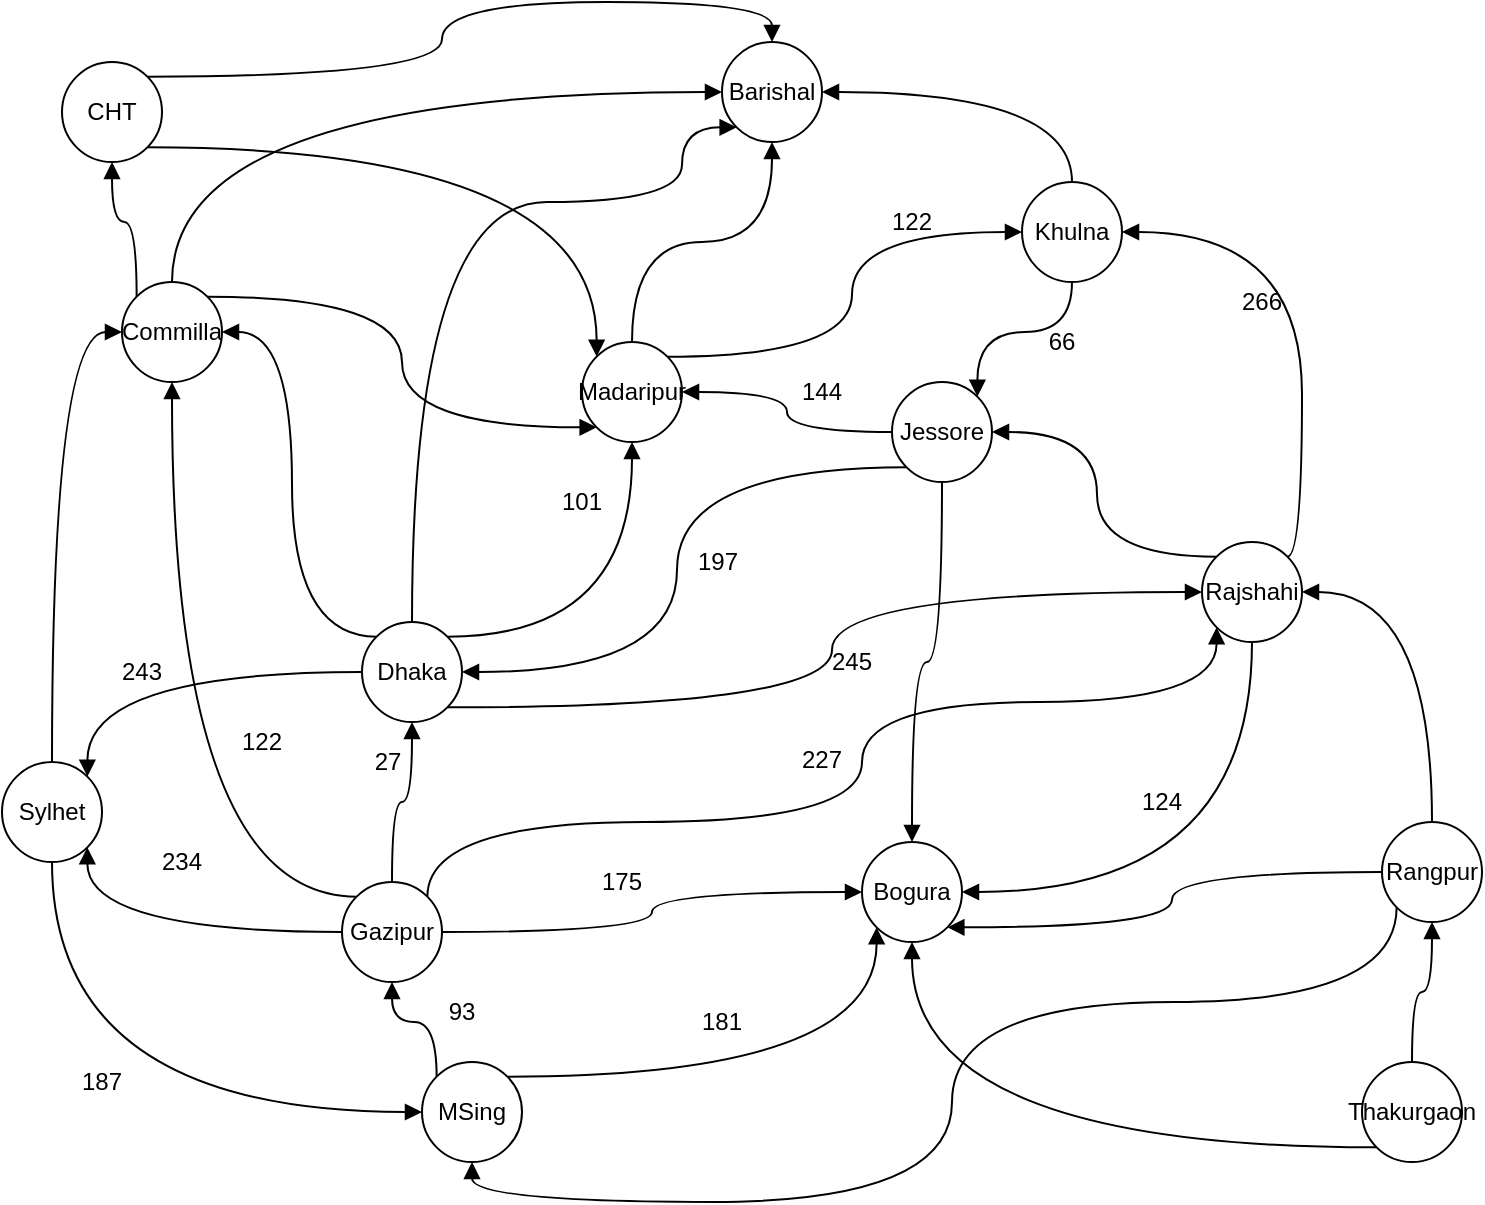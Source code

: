 <mxfile version="13.0.0" type="device"><diagram id="7cVYAEAH3qF8w_2HdWFg" name="Page-1"><mxGraphModel dx="1588" dy="1471" grid="1" gridSize="10" guides="1" tooltips="1" connect="1" arrows="1" fold="1" page="1" pageScale="1" pageWidth="850" pageHeight="1100" math="0" shadow="0"><root><mxCell id="0"/><mxCell id="1" parent="0"/><mxCell id="6LhkuPvgJEEfa5wCkk_z-2" style="edgeStyle=orthogonalEdgeStyle;curved=1;rounded=0;orthogonalLoop=1;jettySize=auto;html=1;exitX=1;exitY=1;exitDx=0;exitDy=0;entryX=0;entryY=0.5;entryDx=0;entryDy=0;startArrow=none;startFill=0;endArrow=block;endFill=1;" edge="1" parent="1" source="y2Ac69zeH7pi4ginIBjs-2" target="y2Ac69zeH7pi4ginIBjs-3"><mxGeometry relative="1" as="geometry"/></mxCell><mxCell id="6LhkuPvgJEEfa5wCkk_z-8" style="edgeStyle=orthogonalEdgeStyle;curved=1;rounded=0;orthogonalLoop=1;jettySize=auto;html=1;exitX=1;exitY=0;exitDx=0;exitDy=0;entryX=0.5;entryY=1;entryDx=0;entryDy=0;startArrow=none;startFill=0;endArrow=block;endFill=1;" edge="1" parent="1" source="y2Ac69zeH7pi4ginIBjs-2" target="y2Ac69zeH7pi4ginIBjs-11"><mxGeometry relative="1" as="geometry"/></mxCell><mxCell id="6LhkuPvgJEEfa5wCkk_z-10" style="edgeStyle=orthogonalEdgeStyle;curved=1;rounded=0;orthogonalLoop=1;jettySize=auto;html=1;exitX=0;exitY=0.5;exitDx=0;exitDy=0;entryX=1;entryY=0;entryDx=0;entryDy=0;startArrow=none;startFill=0;endArrow=block;endFill=1;" edge="1" parent="1" source="y2Ac69zeH7pi4ginIBjs-2" target="y2Ac69zeH7pi4ginIBjs-16"><mxGeometry relative="1" as="geometry"/></mxCell><mxCell id="6LhkuPvgJEEfa5wCkk_z-21" style="edgeStyle=orthogonalEdgeStyle;curved=1;rounded=0;orthogonalLoop=1;jettySize=auto;html=1;exitX=0.5;exitY=0;exitDx=0;exitDy=0;entryX=0;entryY=1;entryDx=0;entryDy=0;startArrow=none;startFill=0;endArrow=block;endFill=1;" edge="1" parent="1" source="y2Ac69zeH7pi4ginIBjs-2" target="y2Ac69zeH7pi4ginIBjs-29"><mxGeometry relative="1" as="geometry"><Array as="points"><mxPoint x="185" y="-70"/><mxPoint x="320" y="-70"/><mxPoint x="320" y="-107"/></Array></mxGeometry></mxCell><mxCell id="6LhkuPvgJEEfa5wCkk_z-25" style="edgeStyle=orthogonalEdgeStyle;curved=1;rounded=0;orthogonalLoop=1;jettySize=auto;html=1;exitX=0;exitY=0;exitDx=0;exitDy=0;entryX=1;entryY=0.5;entryDx=0;entryDy=0;startArrow=none;startFill=0;endArrow=block;endFill=1;" edge="1" parent="1" source="y2Ac69zeH7pi4ginIBjs-2" target="y2Ac69zeH7pi4ginIBjs-27"><mxGeometry relative="1" as="geometry"/></mxCell><mxCell id="y2Ac69zeH7pi4ginIBjs-2" value="Dhaka" style="ellipse;whiteSpace=wrap;html=1;aspect=fixed;" parent="1" vertex="1"><mxGeometry x="160" y="140" width="50" height="50" as="geometry"/></mxCell><mxCell id="6LhkuPvgJEEfa5wCkk_z-3" style="edgeStyle=orthogonalEdgeStyle;curved=1;rounded=0;orthogonalLoop=1;jettySize=auto;html=1;exitX=0.5;exitY=1;exitDx=0;exitDy=0;entryX=1;entryY=0.5;entryDx=0;entryDy=0;startArrow=none;startFill=0;endArrow=block;endFill=1;" edge="1" parent="1" source="y2Ac69zeH7pi4ginIBjs-3" target="y2Ac69zeH7pi4ginIBjs-5"><mxGeometry relative="1" as="geometry"/></mxCell><mxCell id="6LhkuPvgJEEfa5wCkk_z-4" style="edgeStyle=orthogonalEdgeStyle;curved=1;rounded=0;orthogonalLoop=1;jettySize=auto;html=1;exitX=1;exitY=0;exitDx=0;exitDy=0;entryX=1;entryY=0.5;entryDx=0;entryDy=0;startArrow=none;startFill=0;endArrow=block;endFill=1;" edge="1" parent="1" source="y2Ac69zeH7pi4ginIBjs-3" target="y2Ac69zeH7pi4ginIBjs-7"><mxGeometry relative="1" as="geometry"><Array as="points"><mxPoint x="630" y="107"/><mxPoint x="630" y="-55"/></Array></mxGeometry></mxCell><mxCell id="6LhkuPvgJEEfa5wCkk_z-30" style="edgeStyle=orthogonalEdgeStyle;curved=1;rounded=0;orthogonalLoop=1;jettySize=auto;html=1;exitX=0;exitY=0;exitDx=0;exitDy=0;entryX=1;entryY=0.5;entryDx=0;entryDy=0;startArrow=none;startFill=0;endArrow=block;endFill=1;" edge="1" parent="1" source="y2Ac69zeH7pi4ginIBjs-3" target="y2Ac69zeH7pi4ginIBjs-9"><mxGeometry relative="1" as="geometry"/></mxCell><mxCell id="y2Ac69zeH7pi4ginIBjs-3" value="Rajshahi" style="ellipse;whiteSpace=wrap;html=1;aspect=fixed;" parent="1" vertex="1"><mxGeometry x="580" y="100" width="50" height="50" as="geometry"/></mxCell><mxCell id="y2Ac69zeH7pi4ginIBjs-5" value="Bogura" style="ellipse;whiteSpace=wrap;html=1;aspect=fixed;" parent="1" vertex="1"><mxGeometry x="410" y="250" width="50" height="50" as="geometry"/></mxCell><mxCell id="6LhkuPvgJEEfa5wCkk_z-5" style="edgeStyle=orthogonalEdgeStyle;curved=1;rounded=0;orthogonalLoop=1;jettySize=auto;html=1;exitX=0.5;exitY=1;exitDx=0;exitDy=0;entryX=1;entryY=0;entryDx=0;entryDy=0;startArrow=none;startFill=0;endArrow=block;endFill=1;" edge="1" parent="1" source="y2Ac69zeH7pi4ginIBjs-7" target="y2Ac69zeH7pi4ginIBjs-9"><mxGeometry relative="1" as="geometry"/></mxCell><mxCell id="6LhkuPvgJEEfa5wCkk_z-19" style="edgeStyle=orthogonalEdgeStyle;curved=1;rounded=0;orthogonalLoop=1;jettySize=auto;html=1;exitX=0.5;exitY=0;exitDx=0;exitDy=0;entryX=1;entryY=0.5;entryDx=0;entryDy=0;startArrow=none;startFill=0;endArrow=block;endFill=1;" edge="1" parent="1" source="y2Ac69zeH7pi4ginIBjs-7" target="y2Ac69zeH7pi4ginIBjs-29"><mxGeometry relative="1" as="geometry"/></mxCell><mxCell id="y2Ac69zeH7pi4ginIBjs-7" value="Khulna" style="ellipse;whiteSpace=wrap;html=1;aspect=fixed;" parent="1" vertex="1"><mxGeometry x="490" y="-80" width="50" height="50" as="geometry"/></mxCell><mxCell id="6LhkuPvgJEEfa5wCkk_z-6" style="edgeStyle=orthogonalEdgeStyle;curved=1;rounded=0;orthogonalLoop=1;jettySize=auto;html=1;exitX=0;exitY=0.5;exitDx=0;exitDy=0;entryX=1;entryY=0.5;entryDx=0;entryDy=0;startArrow=none;startFill=0;endArrow=block;endFill=1;" edge="1" parent="1" source="y2Ac69zeH7pi4ginIBjs-9" target="y2Ac69zeH7pi4ginIBjs-11"><mxGeometry relative="1" as="geometry"/></mxCell><mxCell id="6LhkuPvgJEEfa5wCkk_z-7" style="edgeStyle=orthogonalEdgeStyle;curved=1;rounded=0;orthogonalLoop=1;jettySize=auto;html=1;exitX=0;exitY=1;exitDx=0;exitDy=0;entryX=1;entryY=0.5;entryDx=0;entryDy=0;startArrow=none;startFill=0;endArrow=block;endFill=1;" edge="1" parent="1" source="y2Ac69zeH7pi4ginIBjs-9" target="y2Ac69zeH7pi4ginIBjs-2"><mxGeometry relative="1" as="geometry"/></mxCell><mxCell id="6LhkuPvgJEEfa5wCkk_z-29" style="edgeStyle=orthogonalEdgeStyle;curved=1;rounded=0;orthogonalLoop=1;jettySize=auto;html=1;exitX=0.5;exitY=1;exitDx=0;exitDy=0;entryX=0.5;entryY=0;entryDx=0;entryDy=0;startArrow=none;startFill=0;endArrow=block;endFill=1;" edge="1" parent="1" source="y2Ac69zeH7pi4ginIBjs-9" target="y2Ac69zeH7pi4ginIBjs-5"><mxGeometry relative="1" as="geometry"/></mxCell><mxCell id="y2Ac69zeH7pi4ginIBjs-9" value="Jessore" style="ellipse;whiteSpace=wrap;html=1;aspect=fixed;" parent="1" vertex="1"><mxGeometry x="425" y="20" width="50" height="50" as="geometry"/></mxCell><mxCell id="6LhkuPvgJEEfa5wCkk_z-9" style="edgeStyle=orthogonalEdgeStyle;curved=1;rounded=0;orthogonalLoop=1;jettySize=auto;html=1;exitX=1;exitY=0;exitDx=0;exitDy=0;entryX=0;entryY=0.5;entryDx=0;entryDy=0;startArrow=none;startFill=0;endArrow=block;endFill=1;" edge="1" parent="1" source="y2Ac69zeH7pi4ginIBjs-11" target="y2Ac69zeH7pi4ginIBjs-7"><mxGeometry relative="1" as="geometry"/></mxCell><mxCell id="6LhkuPvgJEEfa5wCkk_z-20" style="edgeStyle=orthogonalEdgeStyle;curved=1;rounded=0;orthogonalLoop=1;jettySize=auto;html=1;exitX=0.5;exitY=0;exitDx=0;exitDy=0;entryX=0.5;entryY=1;entryDx=0;entryDy=0;startArrow=none;startFill=0;endArrow=block;endFill=1;" edge="1" parent="1" source="y2Ac69zeH7pi4ginIBjs-11" target="y2Ac69zeH7pi4ginIBjs-29"><mxGeometry relative="1" as="geometry"/></mxCell><mxCell id="y2Ac69zeH7pi4ginIBjs-11" value="Madaripur" style="ellipse;whiteSpace=wrap;html=1;aspect=fixed;" parent="1" vertex="1"><mxGeometry x="270" width="50" height="50" as="geometry"/></mxCell><mxCell id="6LhkuPvgJEEfa5wCkk_z-11" style="edgeStyle=orthogonalEdgeStyle;curved=1;rounded=0;orthogonalLoop=1;jettySize=auto;html=1;exitX=0.5;exitY=1;exitDx=0;exitDy=0;entryX=0;entryY=0.5;entryDx=0;entryDy=0;startArrow=none;startFill=0;endArrow=block;endFill=1;" edge="1" parent="1" source="y2Ac69zeH7pi4ginIBjs-16" target="y2Ac69zeH7pi4ginIBjs-18"><mxGeometry relative="1" as="geometry"/></mxCell><mxCell id="6LhkuPvgJEEfa5wCkk_z-26" style="edgeStyle=orthogonalEdgeStyle;curved=1;rounded=0;orthogonalLoop=1;jettySize=auto;html=1;exitX=0.5;exitY=0;exitDx=0;exitDy=0;entryX=0;entryY=0.5;entryDx=0;entryDy=0;startArrow=none;startFill=0;endArrow=block;endFill=1;" edge="1" parent="1" source="y2Ac69zeH7pi4ginIBjs-16" target="y2Ac69zeH7pi4ginIBjs-27"><mxGeometry relative="1" as="geometry"/></mxCell><mxCell id="y2Ac69zeH7pi4ginIBjs-16" value="Sylhet" style="ellipse;whiteSpace=wrap;html=1;aspect=fixed;" parent="1" vertex="1"><mxGeometry x="-20" y="210" width="50" height="50" as="geometry"/></mxCell><mxCell id="6LhkuPvgJEEfa5wCkk_z-12" style="edgeStyle=orthogonalEdgeStyle;curved=1;rounded=0;orthogonalLoop=1;jettySize=auto;html=1;exitX=0;exitY=0;exitDx=0;exitDy=0;entryX=0.5;entryY=1;entryDx=0;entryDy=0;startArrow=none;startFill=0;endArrow=block;endFill=1;" edge="1" parent="1" source="y2Ac69zeH7pi4ginIBjs-18" target="y2Ac69zeH7pi4ginIBjs-20"><mxGeometry relative="1" as="geometry"/></mxCell><mxCell id="6LhkuPvgJEEfa5wCkk_z-14" style="edgeStyle=orthogonalEdgeStyle;curved=1;rounded=0;orthogonalLoop=1;jettySize=auto;html=1;exitX=1;exitY=0;exitDx=0;exitDy=0;entryX=0;entryY=1;entryDx=0;entryDy=0;startArrow=none;startFill=0;endArrow=block;endFill=1;" edge="1" parent="1" source="y2Ac69zeH7pi4ginIBjs-18" target="y2Ac69zeH7pi4ginIBjs-5"><mxGeometry relative="1" as="geometry"/></mxCell><mxCell id="y2Ac69zeH7pi4ginIBjs-18" value="MSing" style="ellipse;whiteSpace=wrap;html=1;aspect=fixed;" parent="1" vertex="1"><mxGeometry x="190" y="360" width="50" height="50" as="geometry"/></mxCell><mxCell id="6LhkuPvgJEEfa5wCkk_z-13" style="edgeStyle=orthogonalEdgeStyle;curved=1;rounded=0;orthogonalLoop=1;jettySize=auto;html=1;exitX=0.5;exitY=0;exitDx=0;exitDy=0;entryX=0.5;entryY=1;entryDx=0;entryDy=0;startArrow=none;startFill=0;endArrow=block;endFill=1;" edge="1" parent="1" source="y2Ac69zeH7pi4ginIBjs-20" target="y2Ac69zeH7pi4ginIBjs-2"><mxGeometry relative="1" as="geometry"/></mxCell><mxCell id="6LhkuPvgJEEfa5wCkk_z-15" style="edgeStyle=orthogonalEdgeStyle;curved=1;rounded=0;orthogonalLoop=1;jettySize=auto;html=1;exitX=0;exitY=0.5;exitDx=0;exitDy=0;entryX=1;entryY=1;entryDx=0;entryDy=0;startArrow=none;startFill=0;endArrow=block;endFill=1;" edge="1" parent="1" source="y2Ac69zeH7pi4ginIBjs-20" target="y2Ac69zeH7pi4ginIBjs-16"><mxGeometry relative="1" as="geometry"/></mxCell><mxCell id="6LhkuPvgJEEfa5wCkk_z-16" style="edgeStyle=orthogonalEdgeStyle;curved=1;rounded=0;orthogonalLoop=1;jettySize=auto;html=1;exitX=1;exitY=0.5;exitDx=0;exitDy=0;entryX=0;entryY=0.5;entryDx=0;entryDy=0;startArrow=none;startFill=0;endArrow=block;endFill=1;" edge="1" parent="1" source="y2Ac69zeH7pi4ginIBjs-20" target="y2Ac69zeH7pi4ginIBjs-5"><mxGeometry relative="1" as="geometry"/></mxCell><mxCell id="6LhkuPvgJEEfa5wCkk_z-17" style="edgeStyle=orthogonalEdgeStyle;curved=1;rounded=0;orthogonalLoop=1;jettySize=auto;html=1;exitX=1;exitY=0;exitDx=0;exitDy=0;entryX=0;entryY=1;entryDx=0;entryDy=0;startArrow=none;startFill=0;endArrow=block;endFill=1;" edge="1" parent="1" source="y2Ac69zeH7pi4ginIBjs-20" target="y2Ac69zeH7pi4ginIBjs-3"><mxGeometry relative="1" as="geometry"><Array as="points"><mxPoint x="193" y="240"/><mxPoint x="410" y="240"/><mxPoint x="410" y="180"/><mxPoint x="587" y="180"/></Array></mxGeometry></mxCell><mxCell id="6LhkuPvgJEEfa5wCkk_z-18" style="edgeStyle=orthogonalEdgeStyle;curved=1;rounded=0;orthogonalLoop=1;jettySize=auto;html=1;exitX=0;exitY=0;exitDx=0;exitDy=0;entryX=0.5;entryY=1;entryDx=0;entryDy=0;startArrow=none;startFill=0;endArrow=block;endFill=1;" edge="1" parent="1" source="y2Ac69zeH7pi4ginIBjs-20" target="y2Ac69zeH7pi4ginIBjs-27"><mxGeometry relative="1" as="geometry"/></mxCell><mxCell id="y2Ac69zeH7pi4ginIBjs-20" value="Gazipur" style="ellipse;whiteSpace=wrap;html=1;aspect=fixed;" parent="1" vertex="1"><mxGeometry x="150" y="270" width="50" height="50" as="geometry"/></mxCell><mxCell id="6LhkuPvgJEEfa5wCkk_z-22" style="edgeStyle=orthogonalEdgeStyle;curved=1;rounded=0;orthogonalLoop=1;jettySize=auto;html=1;exitX=1;exitY=0;exitDx=0;exitDy=0;entryX=0;entryY=1;entryDx=0;entryDy=0;startArrow=none;startFill=0;endArrow=block;endFill=1;" edge="1" parent="1" source="y2Ac69zeH7pi4ginIBjs-27" target="y2Ac69zeH7pi4ginIBjs-11"><mxGeometry relative="1" as="geometry"/></mxCell><mxCell id="6LhkuPvgJEEfa5wCkk_z-23" style="edgeStyle=orthogonalEdgeStyle;curved=1;rounded=0;orthogonalLoop=1;jettySize=auto;html=1;exitX=0.5;exitY=0;exitDx=0;exitDy=0;entryX=0;entryY=0.5;entryDx=0;entryDy=0;startArrow=none;startFill=0;endArrow=block;endFill=1;" edge="1" parent="1" source="y2Ac69zeH7pi4ginIBjs-27" target="y2Ac69zeH7pi4ginIBjs-29"><mxGeometry relative="1" as="geometry"/></mxCell><mxCell id="6LhkuPvgJEEfa5wCkk_z-24" style="edgeStyle=orthogonalEdgeStyle;curved=1;rounded=0;orthogonalLoop=1;jettySize=auto;html=1;exitX=0;exitY=0;exitDx=0;exitDy=0;startArrow=none;startFill=0;endArrow=block;endFill=1;" edge="1" parent="1" source="y2Ac69zeH7pi4ginIBjs-27" target="y2Ac69zeH7pi4ginIBjs-35"><mxGeometry relative="1" as="geometry"/></mxCell><mxCell id="y2Ac69zeH7pi4ginIBjs-27" value="Commilla" style="ellipse;whiteSpace=wrap;html=1;aspect=fixed;" parent="1" vertex="1"><mxGeometry x="40" y="-30" width="50" height="50" as="geometry"/></mxCell><mxCell id="y2Ac69zeH7pi4ginIBjs-29" value="Barishal" style="ellipse;whiteSpace=wrap;html=1;aspect=fixed;" parent="1" vertex="1"><mxGeometry x="340" y="-150" width="50" height="50" as="geometry"/></mxCell><mxCell id="6LhkuPvgJEEfa5wCkk_z-31" style="edgeStyle=orthogonalEdgeStyle;curved=1;rounded=0;orthogonalLoop=1;jettySize=auto;html=1;exitX=1;exitY=0;exitDx=0;exitDy=0;entryX=0.5;entryY=0;entryDx=0;entryDy=0;startArrow=none;startFill=0;endArrow=block;endFill=1;" edge="1" parent="1" source="y2Ac69zeH7pi4ginIBjs-35" target="y2Ac69zeH7pi4ginIBjs-29"><mxGeometry relative="1" as="geometry"/></mxCell><mxCell id="6LhkuPvgJEEfa5wCkk_z-32" style="edgeStyle=orthogonalEdgeStyle;curved=1;rounded=0;orthogonalLoop=1;jettySize=auto;html=1;exitX=1;exitY=1;exitDx=0;exitDy=0;entryX=0;entryY=0;entryDx=0;entryDy=0;startArrow=none;startFill=0;endArrow=block;endFill=1;" edge="1" parent="1" source="y2Ac69zeH7pi4ginIBjs-35" target="y2Ac69zeH7pi4ginIBjs-11"><mxGeometry relative="1" as="geometry"/></mxCell><mxCell id="y2Ac69zeH7pi4ginIBjs-35" value="CHT" style="ellipse;whiteSpace=wrap;html=1;aspect=fixed;" parent="1" vertex="1"><mxGeometry x="10" y="-140" width="50" height="50" as="geometry"/></mxCell><mxCell id="6LhkuPvgJEEfa5wCkk_z-27" style="edgeStyle=orthogonalEdgeStyle;curved=1;rounded=0;orthogonalLoop=1;jettySize=auto;html=1;exitX=0;exitY=0.5;exitDx=0;exitDy=0;entryX=1;entryY=1;entryDx=0;entryDy=0;startArrow=none;startFill=0;endArrow=block;endFill=1;" edge="1" parent="1" source="y2Ac69zeH7pi4ginIBjs-39" target="y2Ac69zeH7pi4ginIBjs-5"><mxGeometry relative="1" as="geometry"/></mxCell><mxCell id="6LhkuPvgJEEfa5wCkk_z-28" style="edgeStyle=orthogonalEdgeStyle;curved=1;rounded=0;orthogonalLoop=1;jettySize=auto;html=1;exitX=0.5;exitY=0;exitDx=0;exitDy=0;entryX=1;entryY=0.5;entryDx=0;entryDy=0;startArrow=none;startFill=0;endArrow=block;endFill=1;" edge="1" parent="1" source="y2Ac69zeH7pi4ginIBjs-39" target="y2Ac69zeH7pi4ginIBjs-3"><mxGeometry relative="1" as="geometry"/></mxCell><mxCell id="6LhkuPvgJEEfa5wCkk_z-35" style="edgeStyle=orthogonalEdgeStyle;curved=1;rounded=0;orthogonalLoop=1;jettySize=auto;html=1;exitX=0;exitY=1;exitDx=0;exitDy=0;entryX=0.5;entryY=1;entryDx=0;entryDy=0;startArrow=none;startFill=0;endArrow=block;endFill=1;" edge="1" parent="1" source="y2Ac69zeH7pi4ginIBjs-39" target="y2Ac69zeH7pi4ginIBjs-18"><mxGeometry relative="1" as="geometry"><Array as="points"><mxPoint x="677" y="330"/><mxPoint x="455" y="330"/><mxPoint x="455" y="430"/><mxPoint x="215" y="430"/></Array></mxGeometry></mxCell><mxCell id="y2Ac69zeH7pi4ginIBjs-39" value="Rangpur" style="ellipse;whiteSpace=wrap;html=1;aspect=fixed;" parent="1" vertex="1"><mxGeometry x="670" y="240" width="50" height="50" as="geometry"/></mxCell><mxCell id="6LhkuPvgJEEfa5wCkk_z-33" style="edgeStyle=orthogonalEdgeStyle;curved=1;rounded=0;orthogonalLoop=1;jettySize=auto;html=1;exitX=0.5;exitY=0;exitDx=0;exitDy=0;entryX=0.5;entryY=1;entryDx=0;entryDy=0;startArrow=none;startFill=0;endArrow=block;endFill=1;" edge="1" parent="1" source="y2Ac69zeH7pi4ginIBjs-46" target="y2Ac69zeH7pi4ginIBjs-39"><mxGeometry relative="1" as="geometry"/></mxCell><mxCell id="6LhkuPvgJEEfa5wCkk_z-34" style="edgeStyle=orthogonalEdgeStyle;curved=1;rounded=0;orthogonalLoop=1;jettySize=auto;html=1;exitX=0;exitY=1;exitDx=0;exitDy=0;entryX=0.5;entryY=1;entryDx=0;entryDy=0;startArrow=none;startFill=0;endArrow=block;endFill=1;" edge="1" parent="1" source="y2Ac69zeH7pi4ginIBjs-46" target="y2Ac69zeH7pi4ginIBjs-5"><mxGeometry relative="1" as="geometry"/></mxCell><mxCell id="y2Ac69zeH7pi4ginIBjs-46" value="Thakurgaon" style="ellipse;whiteSpace=wrap;html=1;aspect=fixed;" parent="1" vertex="1"><mxGeometry x="660" y="360" width="50" height="50" as="geometry"/></mxCell><mxCell id="y2Ac69zeH7pi4ginIBjs-51" value="245" style="text;html=1;strokeColor=none;fillColor=none;align=center;verticalAlign=middle;whiteSpace=wrap;rounded=0;" parent="1" vertex="1"><mxGeometry x="385" y="150" width="40" height="20" as="geometry"/></mxCell><mxCell id="y2Ac69zeH7pi4ginIBjs-52" value="124" style="text;html=1;strokeColor=none;fillColor=none;align=center;verticalAlign=middle;whiteSpace=wrap;rounded=0;" parent="1" vertex="1"><mxGeometry x="540" y="220" width="40" height="20" as="geometry"/></mxCell><mxCell id="y2Ac69zeH7pi4ginIBjs-53" value="266" style="text;html=1;strokeColor=none;fillColor=none;align=center;verticalAlign=middle;whiteSpace=wrap;rounded=0;" parent="1" vertex="1"><mxGeometry x="590" y="-30" width="40" height="20" as="geometry"/></mxCell><mxCell id="y2Ac69zeH7pi4ginIBjs-54" value="66" style="text;html=1;strokeColor=none;fillColor=none;align=center;verticalAlign=middle;whiteSpace=wrap;rounded=0;" parent="1" vertex="1"><mxGeometry x="490" y="-10" width="40" height="20" as="geometry"/></mxCell><mxCell id="y2Ac69zeH7pi4ginIBjs-55" value="144" style="text;html=1;strokeColor=none;fillColor=none;align=center;verticalAlign=middle;whiteSpace=wrap;rounded=0;" parent="1" vertex="1"><mxGeometry x="370" y="15" width="40" height="20" as="geometry"/></mxCell><mxCell id="y2Ac69zeH7pi4ginIBjs-56" value="197" style="text;html=1;strokeColor=none;fillColor=none;align=center;verticalAlign=middle;whiteSpace=wrap;rounded=0;" parent="1" vertex="1"><mxGeometry x="318" y="100" width="40" height="20" as="geometry"/></mxCell><mxCell id="y2Ac69zeH7pi4ginIBjs-57" value="101" style="text;html=1;strokeColor=none;fillColor=none;align=center;verticalAlign=middle;whiteSpace=wrap;rounded=0;" parent="1" vertex="1"><mxGeometry x="250" y="70" width="40" height="20" as="geometry"/></mxCell><mxCell id="y2Ac69zeH7pi4ginIBjs-58" value="122" style="text;html=1;strokeColor=none;fillColor=none;align=center;verticalAlign=middle;whiteSpace=wrap;rounded=0;" parent="1" vertex="1"><mxGeometry x="415" y="-70" width="40" height="20" as="geometry"/></mxCell><mxCell id="y2Ac69zeH7pi4ginIBjs-59" value="243" style="text;html=1;strokeColor=none;fillColor=none;align=center;verticalAlign=middle;whiteSpace=wrap;rounded=0;" parent="1" vertex="1"><mxGeometry x="30" y="160" width="40" height="10" as="geometry"/></mxCell><mxCell id="y2Ac69zeH7pi4ginIBjs-60" value="187" style="text;html=1;strokeColor=none;fillColor=none;align=center;verticalAlign=middle;whiteSpace=wrap;rounded=0;" parent="1" vertex="1"><mxGeometry x="10" y="360" width="40" height="20" as="geometry"/></mxCell><mxCell id="y2Ac69zeH7pi4ginIBjs-61" value="93" style="text;html=1;strokeColor=none;fillColor=none;align=center;verticalAlign=middle;whiteSpace=wrap;rounded=0;" parent="1" vertex="1"><mxGeometry x="190" y="330" width="40" height="10" as="geometry"/></mxCell><mxCell id="y2Ac69zeH7pi4ginIBjs-62" value="27" style="text;html=1;strokeColor=none;fillColor=none;align=center;verticalAlign=middle;whiteSpace=wrap;rounded=0;" parent="1" vertex="1"><mxGeometry x="153" y="200" width="40" height="20" as="geometry"/></mxCell><mxCell id="y2Ac69zeH7pi4ginIBjs-63" value="181" style="text;html=1;strokeColor=none;fillColor=none;align=center;verticalAlign=middle;whiteSpace=wrap;rounded=0;" parent="1" vertex="1"><mxGeometry x="320" y="330" width="40" height="20" as="geometry"/></mxCell><mxCell id="y2Ac69zeH7pi4ginIBjs-64" value="234" style="text;html=1;strokeColor=none;fillColor=none;align=center;verticalAlign=middle;whiteSpace=wrap;rounded=0;" parent="1" vertex="1"><mxGeometry x="50" y="250" width="40" height="20" as="geometry"/></mxCell><mxCell id="y2Ac69zeH7pi4ginIBjs-65" value="175" style="text;html=1;strokeColor=none;fillColor=none;align=center;verticalAlign=middle;whiteSpace=wrap;rounded=0;" parent="1" vertex="1"><mxGeometry x="270" y="260" width="40" height="20" as="geometry"/></mxCell><mxCell id="y2Ac69zeH7pi4ginIBjs-66" value="227" style="text;html=1;strokeColor=none;fillColor=none;align=center;verticalAlign=middle;whiteSpace=wrap;rounded=0;" parent="1" vertex="1"><mxGeometry x="370" y="199" width="40" height="20" as="geometry"/></mxCell><mxCell id="y2Ac69zeH7pi4ginIBjs-67" value="122" style="text;html=1;strokeColor=none;fillColor=none;align=center;verticalAlign=middle;whiteSpace=wrap;rounded=0;" parent="1" vertex="1"><mxGeometry x="90" y="190" width="40" height="20" as="geometry"/></mxCell></root></mxGraphModel></diagram></mxfile>